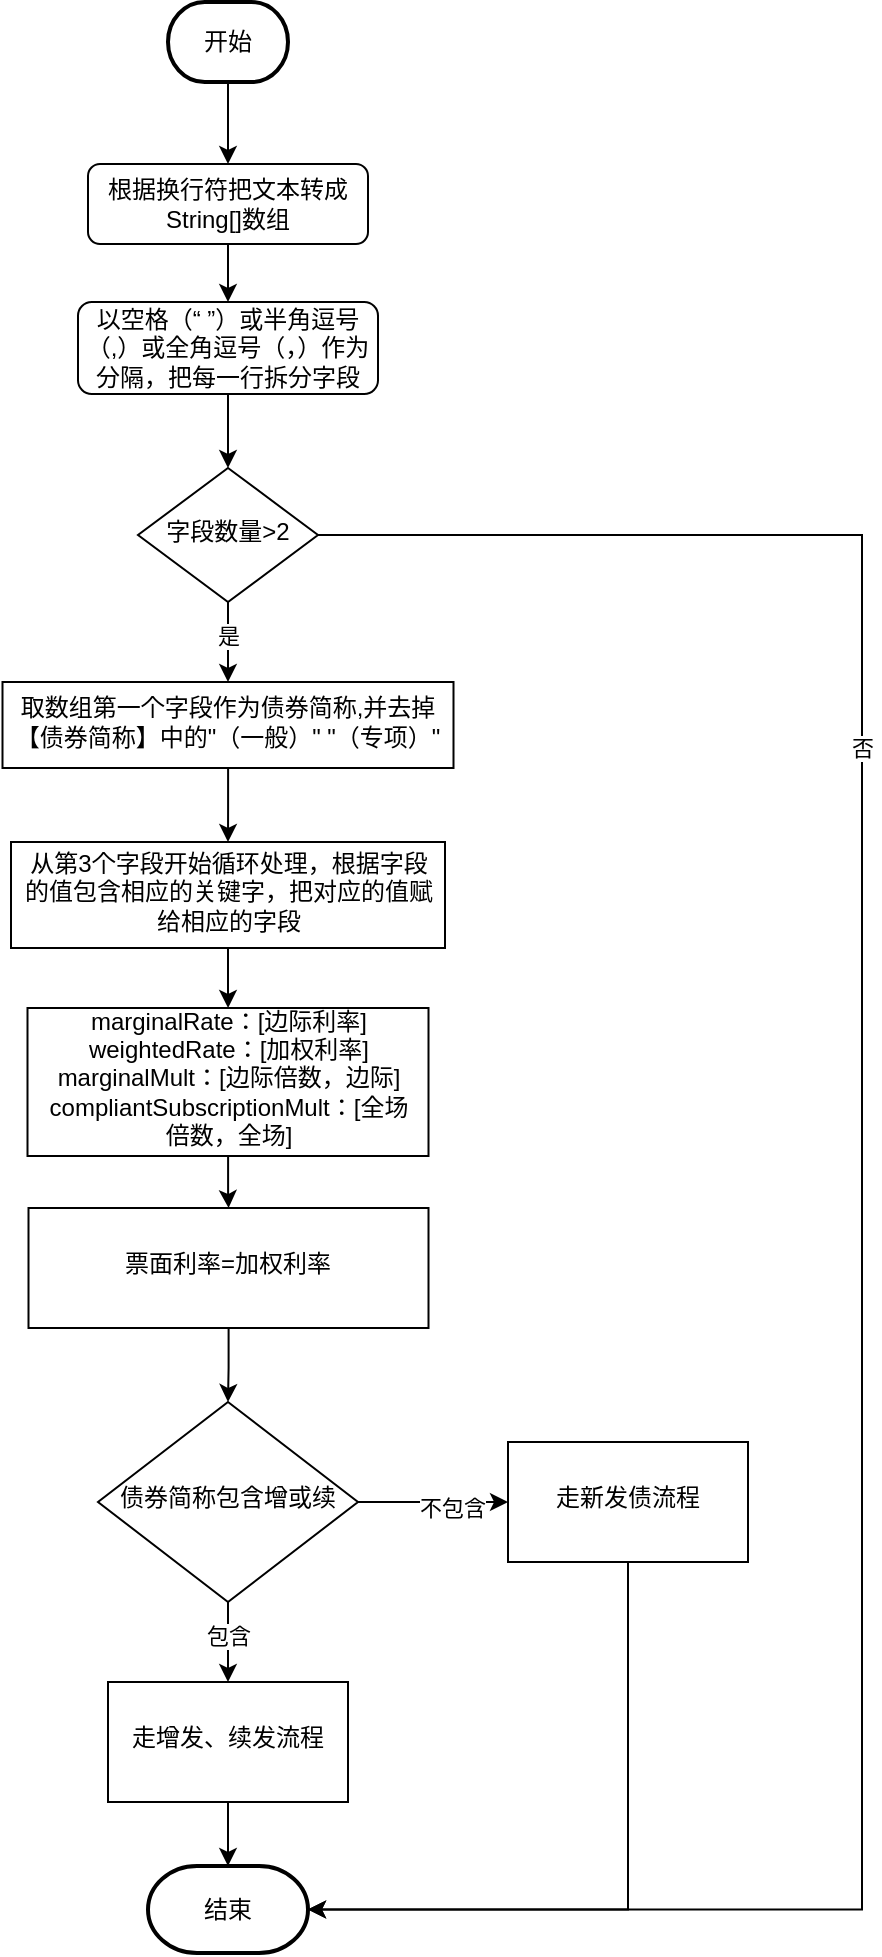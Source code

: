<mxfile version="26.2.9">
  <diagram id="C5RBs43oDa-KdzZeNtuy" name="Page-1">
    <mxGraphModel dx="1428" dy="785" grid="1" gridSize="10" guides="1" tooltips="1" connect="1" arrows="1" fold="1" page="1" pageScale="1" pageWidth="827" pageHeight="1169" math="0" shadow="0">
      <root>
        <mxCell id="WIyWlLk6GJQsqaUBKTNV-0" />
        <mxCell id="WIyWlLk6GJQsqaUBKTNV-1" parent="WIyWlLk6GJQsqaUBKTNV-0" />
        <mxCell id="fAO3g5o6FAeCS5hQroCI-54" value="" style="edgeStyle=orthogonalEdgeStyle;rounded=0;orthogonalLoop=1;jettySize=auto;html=1;entryX=1;entryY=0.5;entryDx=0;entryDy=0;entryPerimeter=0;" parent="WIyWlLk6GJQsqaUBKTNV-1" source="fAO3g5o6FAeCS5hQroCI-58" target="fAO3g5o6FAeCS5hQroCI-74" edge="1">
          <mxGeometry relative="1" as="geometry">
            <mxPoint x="731" y="1080" as="targetPoint" />
            <Array as="points">
              <mxPoint x="741" y="307" />
              <mxPoint x="741" y="994" />
            </Array>
          </mxGeometry>
        </mxCell>
        <mxCell id="fAO3g5o6FAeCS5hQroCI-55" value="否" style="edgeLabel;html=1;align=center;verticalAlign=middle;resizable=0;points=[];" parent="fAO3g5o6FAeCS5hQroCI-54" vertex="1" connectable="0">
          <mxGeometry x="-0.388" relative="1" as="geometry">
            <mxPoint as="offset" />
          </mxGeometry>
        </mxCell>
        <mxCell id="fAO3g5o6FAeCS5hQroCI-56" value="" style="edgeStyle=orthogonalEdgeStyle;rounded=0;orthogonalLoop=1;jettySize=auto;html=1;entryX=0.5;entryY=0;entryDx=0;entryDy=0;" parent="WIyWlLk6GJQsqaUBKTNV-1" source="fAO3g5o6FAeCS5hQroCI-58" target="fAO3g5o6FAeCS5hQroCI-66" edge="1">
          <mxGeometry relative="1" as="geometry">
            <mxPoint x="424" y="413.5" as="targetPoint" />
          </mxGeometry>
        </mxCell>
        <mxCell id="fAO3g5o6FAeCS5hQroCI-57" value="是" style="edgeLabel;html=1;align=center;verticalAlign=middle;resizable=0;points=[];" parent="fAO3g5o6FAeCS5hQroCI-56" vertex="1" connectable="0">
          <mxGeometry x="-0.166" relative="1" as="geometry">
            <mxPoint as="offset" />
          </mxGeometry>
        </mxCell>
        <mxCell id="fAO3g5o6FAeCS5hQroCI-58" value="字段数量&amp;gt;2" style="rhombus;whiteSpace=wrap;html=1;shadow=0;fontFamily=Helvetica;fontSize=12;align=center;strokeWidth=1;spacing=6;spacingTop=-4;" parent="WIyWlLk6GJQsqaUBKTNV-1" vertex="1">
          <mxGeometry x="379" y="273" width="90" height="67" as="geometry" />
        </mxCell>
        <mxCell id="fAO3g5o6FAeCS5hQroCI-59" value="" style="edgeStyle=orthogonalEdgeStyle;rounded=0;orthogonalLoop=1;jettySize=auto;html=1;" parent="WIyWlLk6GJQsqaUBKTNV-1" source="fAO3g5o6FAeCS5hQroCI-60" target="fAO3g5o6FAeCS5hQroCI-62" edge="1">
          <mxGeometry relative="1" as="geometry" />
        </mxCell>
        <mxCell id="fAO3g5o6FAeCS5hQroCI-60" value="开始" style="strokeWidth=2;html=1;shape=mxgraph.flowchart.terminator;whiteSpace=wrap;" parent="WIyWlLk6GJQsqaUBKTNV-1" vertex="1">
          <mxGeometry x="394" y="40" width="60" height="40" as="geometry" />
        </mxCell>
        <mxCell id="fAO3g5o6FAeCS5hQroCI-61" value="" style="edgeStyle=orthogonalEdgeStyle;rounded=0;orthogonalLoop=1;jettySize=auto;html=1;" parent="WIyWlLk6GJQsqaUBKTNV-1" source="fAO3g5o6FAeCS5hQroCI-62" target="fAO3g5o6FAeCS5hQroCI-64" edge="1">
          <mxGeometry relative="1" as="geometry" />
        </mxCell>
        <mxCell id="fAO3g5o6FAeCS5hQroCI-62" value="根据换行符把文本转成String[]数组" style="rounded=1;whiteSpace=wrap;html=1;fontSize=12;glass=0;strokeWidth=1;shadow=0;" parent="WIyWlLk6GJQsqaUBKTNV-1" vertex="1">
          <mxGeometry x="354" y="121" width="140" height="40" as="geometry" />
        </mxCell>
        <mxCell id="fAO3g5o6FAeCS5hQroCI-63" value="" style="edgeStyle=orthogonalEdgeStyle;rounded=0;orthogonalLoop=1;jettySize=auto;html=1;" parent="WIyWlLk6GJQsqaUBKTNV-1" source="fAO3g5o6FAeCS5hQroCI-64" target="fAO3g5o6FAeCS5hQroCI-58" edge="1">
          <mxGeometry relative="1" as="geometry" />
        </mxCell>
        <mxCell id="fAO3g5o6FAeCS5hQroCI-64" value="&lt;div data-docx-has-block-data=&quot;false&quot; data-lark-html-role=&quot;root&quot; data-page-id=&quot;Aed7douATo9B6cx0R7Rc3emsnXd&quot;&gt;&lt;div class=&quot;old-record-id-WZW5dhf2ooNl1qxLG0lcdsG0n3e&quot;&gt;以空格（“ ”）或半角逗号（,）或全角逗号（，）作为分隔，把每一行拆分字段&lt;/div&gt;&lt;/div&gt;&lt;span class=&quot;lark-record-clipboard&quot; data-lark-record-format=&quot;docx/text&quot; data-lark-record-data=&quot;{&amp;quot;rootId&amp;quot;:&amp;quot;Aed7douATo9B6cx0R7Rc3emsnXd&amp;quot;,&amp;quot;text&amp;quot;:{&amp;quot;initialAttributedTexts&amp;quot;:{&amp;quot;text&amp;quot;:{&amp;quot;0&amp;quot;:&amp;quot;以空格（“ ”）或半角逗号（,）或全角逗号（，）作为分隔，拆分元素&amp;quot;},&amp;quot;attribs&amp;quot;:{&amp;quot;0&amp;quot;:&amp;quot;*0+x&amp;quot;}},&amp;quot;apool&amp;quot;:{&amp;quot;numToAttrib&amp;quot;:{&amp;quot;0&amp;quot;:[&amp;quot;author&amp;quot;,&amp;quot;7403194829083705347&amp;quot;]},&amp;quot;nextNum&amp;quot;:1}},&amp;quot;type&amp;quot;:&amp;quot;text&amp;quot;,&amp;quot;referenceRecordMap&amp;quot;:{},&amp;quot;extra&amp;quot;:{&amp;quot;channel&amp;quot;:&amp;quot;saas&amp;quot;,&amp;quot;isEqualBlockSelection&amp;quot;:false,&amp;quot;pasteRandomId&amp;quot;:&amp;quot;011ff010-0866-426b-a94f-de44540d47f7&amp;quot;,&amp;quot;mention_page_title&amp;quot;:{},&amp;quot;external_mention_url&amp;quot;:{}},&amp;quot;isKeepQuoteContainer&amp;quot;:false,&amp;quot;isFromCode&amp;quot;:false,&amp;quot;selection&amp;quot;:[{&amp;quot;id&amp;quot;:1293,&amp;quot;type&amp;quot;:&amp;quot;text&amp;quot;,&amp;quot;selection&amp;quot;:{&amp;quot;start&amp;quot;:4,&amp;quot;end&amp;quot;:37},&amp;quot;recordId&amp;quot;:&amp;quot;WZW5dhf2ooNl1qxLG0lcdsG0n3e&amp;quot;}],&amp;quot;payloadMap&amp;quot;:{},&amp;quot;isCut&amp;quot;:false}&quot;&gt;&lt;/span&gt;" style="whiteSpace=wrap;html=1;rounded=1;glass=0;strokeWidth=1;shadow=0;" parent="WIyWlLk6GJQsqaUBKTNV-1" vertex="1">
          <mxGeometry x="349" y="190" width="150" height="46" as="geometry" />
        </mxCell>
        <mxCell id="fAO3g5o6FAeCS5hQroCI-65" value="" style="edgeStyle=orthogonalEdgeStyle;rounded=0;orthogonalLoop=1;jettySize=auto;html=1;" parent="WIyWlLk6GJQsqaUBKTNV-1" source="fAO3g5o6FAeCS5hQroCI-66" target="fAO3g5o6FAeCS5hQroCI-68" edge="1">
          <mxGeometry relative="1" as="geometry" />
        </mxCell>
        <mxCell id="fAO3g5o6FAeCS5hQroCI-66" value="取数组第一个字段作为债券简称,并去掉【债券简称】中的&quot;（一般）&quot; &quot;（专项）&quot;" style="whiteSpace=wrap;html=1;shadow=0;strokeWidth=1;spacing=6;spacingTop=-4;" parent="WIyWlLk6GJQsqaUBKTNV-1" vertex="1">
          <mxGeometry x="311.25" y="380" width="225.5" height="43" as="geometry" />
        </mxCell>
        <mxCell id="fAO3g5o6FAeCS5hQroCI-67" value="" style="edgeStyle=orthogonalEdgeStyle;rounded=0;orthogonalLoop=1;jettySize=auto;html=1;" parent="WIyWlLk6GJQsqaUBKTNV-1" source="fAO3g5o6FAeCS5hQroCI-68" target="fAO3g5o6FAeCS5hQroCI-80" edge="1">
          <mxGeometry relative="1" as="geometry" />
        </mxCell>
        <mxCell id="fAO3g5o6FAeCS5hQroCI-68" value="从第3个字段开始循环处理，根据字段的值包含相应的关键字，把对应的值赋给相应的字段" style="whiteSpace=wrap;html=1;shadow=0;strokeWidth=1;spacing=6;spacingTop=-4;" parent="WIyWlLk6GJQsqaUBKTNV-1" vertex="1">
          <mxGeometry x="315.5" y="460" width="217" height="53" as="geometry" />
        </mxCell>
        <mxCell id="fAO3g5o6FAeCS5hQroCI-69" value="" style="edgeStyle=orthogonalEdgeStyle;rounded=0;orthogonalLoop=1;jettySize=auto;html=1;" parent="WIyWlLk6GJQsqaUBKTNV-1" source="fAO3g5o6FAeCS5hQroCI-73" target="fAO3g5o6FAeCS5hQroCI-76" edge="1">
          <mxGeometry relative="1" as="geometry" />
        </mxCell>
        <mxCell id="fAO3g5o6FAeCS5hQroCI-70" value="包含" style="edgeLabel;html=1;align=center;verticalAlign=middle;resizable=0;points=[];" parent="fAO3g5o6FAeCS5hQroCI-69" vertex="1" connectable="0">
          <mxGeometry x="-0.18" relative="1" as="geometry">
            <mxPoint as="offset" />
          </mxGeometry>
        </mxCell>
        <mxCell id="fAO3g5o6FAeCS5hQroCI-71" value="" style="edgeStyle=orthogonalEdgeStyle;rounded=0;orthogonalLoop=1;jettySize=auto;html=1;" parent="WIyWlLk6GJQsqaUBKTNV-1" source="fAO3g5o6FAeCS5hQroCI-73" target="fAO3g5o6FAeCS5hQroCI-78" edge="1">
          <mxGeometry relative="1" as="geometry" />
        </mxCell>
        <mxCell id="fAO3g5o6FAeCS5hQroCI-72" value="不包含" style="edgeLabel;html=1;align=center;verticalAlign=middle;resizable=0;points=[];" parent="fAO3g5o6FAeCS5hQroCI-71" vertex="1" connectable="0">
          <mxGeometry x="0.247" y="-3" relative="1" as="geometry">
            <mxPoint as="offset" />
          </mxGeometry>
        </mxCell>
        <mxCell id="fAO3g5o6FAeCS5hQroCI-73" value="债券简称包含增或续" style="rhombus;whiteSpace=wrap;html=1;shadow=0;strokeWidth=1;spacing=6;spacingTop=-4;" parent="WIyWlLk6GJQsqaUBKTNV-1" vertex="1">
          <mxGeometry x="359" y="740" width="130" height="100" as="geometry" />
        </mxCell>
        <mxCell id="fAO3g5o6FAeCS5hQroCI-74" value="结束" style="strokeWidth=2;html=1;shape=mxgraph.flowchart.terminator;whiteSpace=wrap;" parent="WIyWlLk6GJQsqaUBKTNV-1" vertex="1">
          <mxGeometry x="384" y="972" width="80" height="43.5" as="geometry" />
        </mxCell>
        <mxCell id="fAO3g5o6FAeCS5hQroCI-75" value="" style="edgeStyle=orthogonalEdgeStyle;rounded=0;orthogonalLoop=1;jettySize=auto;html=1;" parent="WIyWlLk6GJQsqaUBKTNV-1" source="fAO3g5o6FAeCS5hQroCI-76" target="fAO3g5o6FAeCS5hQroCI-74" edge="1">
          <mxGeometry relative="1" as="geometry" />
        </mxCell>
        <mxCell id="fAO3g5o6FAeCS5hQroCI-76" value="走增发、续发流程" style="whiteSpace=wrap;html=1;shadow=0;strokeWidth=1;spacing=6;spacingTop=-4;" parent="WIyWlLk6GJQsqaUBKTNV-1" vertex="1">
          <mxGeometry x="364" y="880" width="120" height="60" as="geometry" />
        </mxCell>
        <mxCell id="fAO3g5o6FAeCS5hQroCI-77" value="" style="edgeStyle=orthogonalEdgeStyle;rounded=0;orthogonalLoop=1;jettySize=auto;html=1;entryX=1;entryY=0.5;entryDx=0;entryDy=0;entryPerimeter=0;exitX=0.5;exitY=1;exitDx=0;exitDy=0;" parent="WIyWlLk6GJQsqaUBKTNV-1" source="fAO3g5o6FAeCS5hQroCI-78" target="fAO3g5o6FAeCS5hQroCI-74" edge="1">
          <mxGeometry relative="1" as="geometry">
            <mxPoint x="624" y="900" as="targetPoint" />
          </mxGeometry>
        </mxCell>
        <mxCell id="fAO3g5o6FAeCS5hQroCI-78" value="走新发债流程" style="whiteSpace=wrap;html=1;shadow=0;strokeWidth=1;spacing=6;spacingTop=-4;" parent="WIyWlLk6GJQsqaUBKTNV-1" vertex="1">
          <mxGeometry x="564" y="760" width="120" height="60" as="geometry" />
        </mxCell>
        <mxCell id="fAO3g5o6FAeCS5hQroCI-79" value="" style="edgeStyle=orthogonalEdgeStyle;rounded=0;orthogonalLoop=1;jettySize=auto;html=1;" parent="WIyWlLk6GJQsqaUBKTNV-1" source="fAO3g5o6FAeCS5hQroCI-80" target="fAO3g5o6FAeCS5hQroCI-82" edge="1">
          <mxGeometry relative="1" as="geometry" />
        </mxCell>
        <mxCell id="fAO3g5o6FAeCS5hQroCI-80" value="&lt;div&gt;marginalRate：[边际利率]&lt;/div&gt;&lt;div&gt;weightedRate：[加权利率]&lt;/div&gt;&lt;div&gt;marginalMult：[边际倍数，边际]&lt;/div&gt;&lt;div&gt;compliantSubscriptionMult：[全场倍数，全场]&lt;/div&gt;" style="whiteSpace=wrap;html=1;shadow=0;strokeWidth=1;spacing=6;spacingTop=-4;" parent="WIyWlLk6GJQsqaUBKTNV-1" vertex="1">
          <mxGeometry x="323.75" y="543" width="200.5" height="74" as="geometry" />
        </mxCell>
        <mxCell id="fAO3g5o6FAeCS5hQroCI-81" value="" style="edgeStyle=orthogonalEdgeStyle;rounded=0;orthogonalLoop=1;jettySize=auto;html=1;" parent="WIyWlLk6GJQsqaUBKTNV-1" source="fAO3g5o6FAeCS5hQroCI-82" target="fAO3g5o6FAeCS5hQroCI-73" edge="1">
          <mxGeometry relative="1" as="geometry" />
        </mxCell>
        <mxCell id="fAO3g5o6FAeCS5hQroCI-82" value="&lt;div&gt;&lt;span style=&quot;background-color: transparent;&quot;&gt;票面利率=加权利率&lt;/span&gt;&lt;br&gt;&lt;/div&gt;" style="whiteSpace=wrap;html=1;shadow=0;strokeWidth=1;spacing=6;spacingTop=-4;" parent="WIyWlLk6GJQsqaUBKTNV-1" vertex="1">
          <mxGeometry x="324.25" y="643" width="200" height="60" as="geometry" />
        </mxCell>
      </root>
    </mxGraphModel>
  </diagram>
</mxfile>
